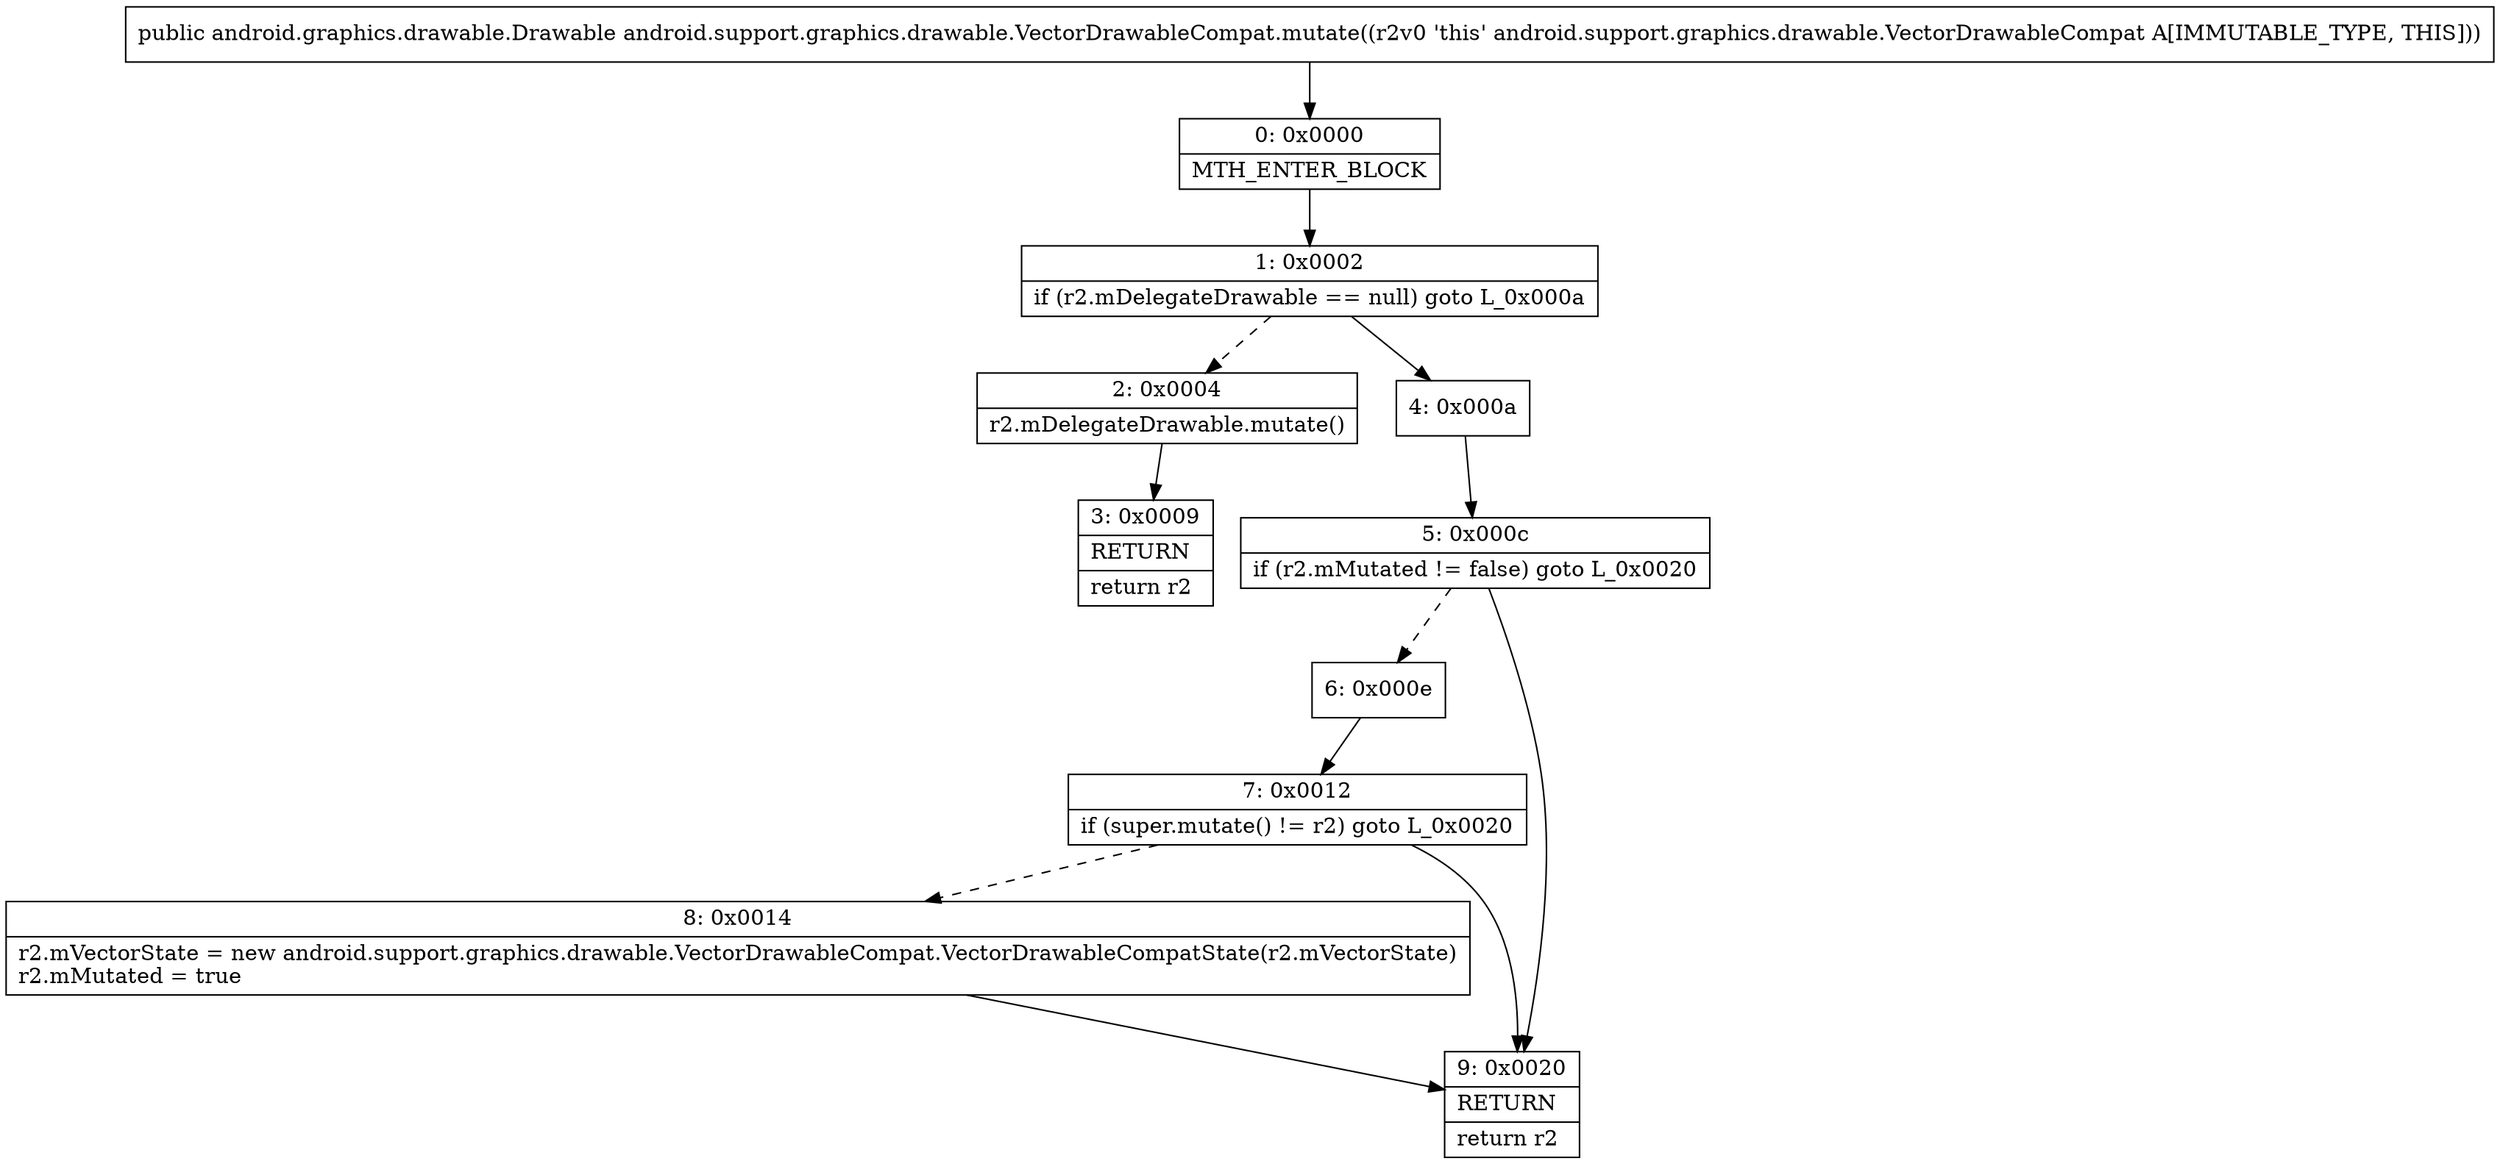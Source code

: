 digraph "CFG forandroid.support.graphics.drawable.VectorDrawableCompat.mutate()Landroid\/graphics\/drawable\/Drawable;" {
Node_0 [shape=record,label="{0\:\ 0x0000|MTH_ENTER_BLOCK\l}"];
Node_1 [shape=record,label="{1\:\ 0x0002|if (r2.mDelegateDrawable == null) goto L_0x000a\l}"];
Node_2 [shape=record,label="{2\:\ 0x0004|r2.mDelegateDrawable.mutate()\l}"];
Node_3 [shape=record,label="{3\:\ 0x0009|RETURN\l|return r2\l}"];
Node_4 [shape=record,label="{4\:\ 0x000a}"];
Node_5 [shape=record,label="{5\:\ 0x000c|if (r2.mMutated != false) goto L_0x0020\l}"];
Node_6 [shape=record,label="{6\:\ 0x000e}"];
Node_7 [shape=record,label="{7\:\ 0x0012|if (super.mutate() != r2) goto L_0x0020\l}"];
Node_8 [shape=record,label="{8\:\ 0x0014|r2.mVectorState = new android.support.graphics.drawable.VectorDrawableCompat.VectorDrawableCompatState(r2.mVectorState)\lr2.mMutated = true\l}"];
Node_9 [shape=record,label="{9\:\ 0x0020|RETURN\l|return r2\l}"];
MethodNode[shape=record,label="{public android.graphics.drawable.Drawable android.support.graphics.drawable.VectorDrawableCompat.mutate((r2v0 'this' android.support.graphics.drawable.VectorDrawableCompat A[IMMUTABLE_TYPE, THIS])) }"];
MethodNode -> Node_0;
Node_0 -> Node_1;
Node_1 -> Node_2[style=dashed];
Node_1 -> Node_4;
Node_2 -> Node_3;
Node_4 -> Node_5;
Node_5 -> Node_6[style=dashed];
Node_5 -> Node_9;
Node_6 -> Node_7;
Node_7 -> Node_8[style=dashed];
Node_7 -> Node_9;
Node_8 -> Node_9;
}

